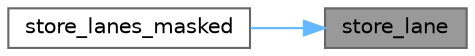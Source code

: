 digraph "store_lane"
{
 // LATEX_PDF_SIZE
  bgcolor="transparent";
  edge [fontname=Helvetica,fontsize=10,labelfontname=Helvetica,labelfontsize=10];
  node [fontname=Helvetica,fontsize=10,shape=box,height=0.2,width=0.4];
  rankdir="RL";
  Node1 [id="Node000001",label="store_lane",height=0.2,width=0.4,color="gray40", fillcolor="grey60", style="filled", fontcolor="black",tooltip="Store a single vector lane to an unaligned address."];
  Node1 -> Node2 [id="edge1_Node000001_Node000002",dir="back",color="steelblue1",style="solid",tooltip=" "];
  Node2 [id="Node000002",label="store_lanes_masked",height=0.2,width=0.4,color="grey40", fillcolor="white", style="filled",URL="$astcenc__vecmathlib__none__4_8h.html#a06d81cde4f48428426ef009f341fdfbb",tooltip="Store a vector, skipping masked lanes."];
}
